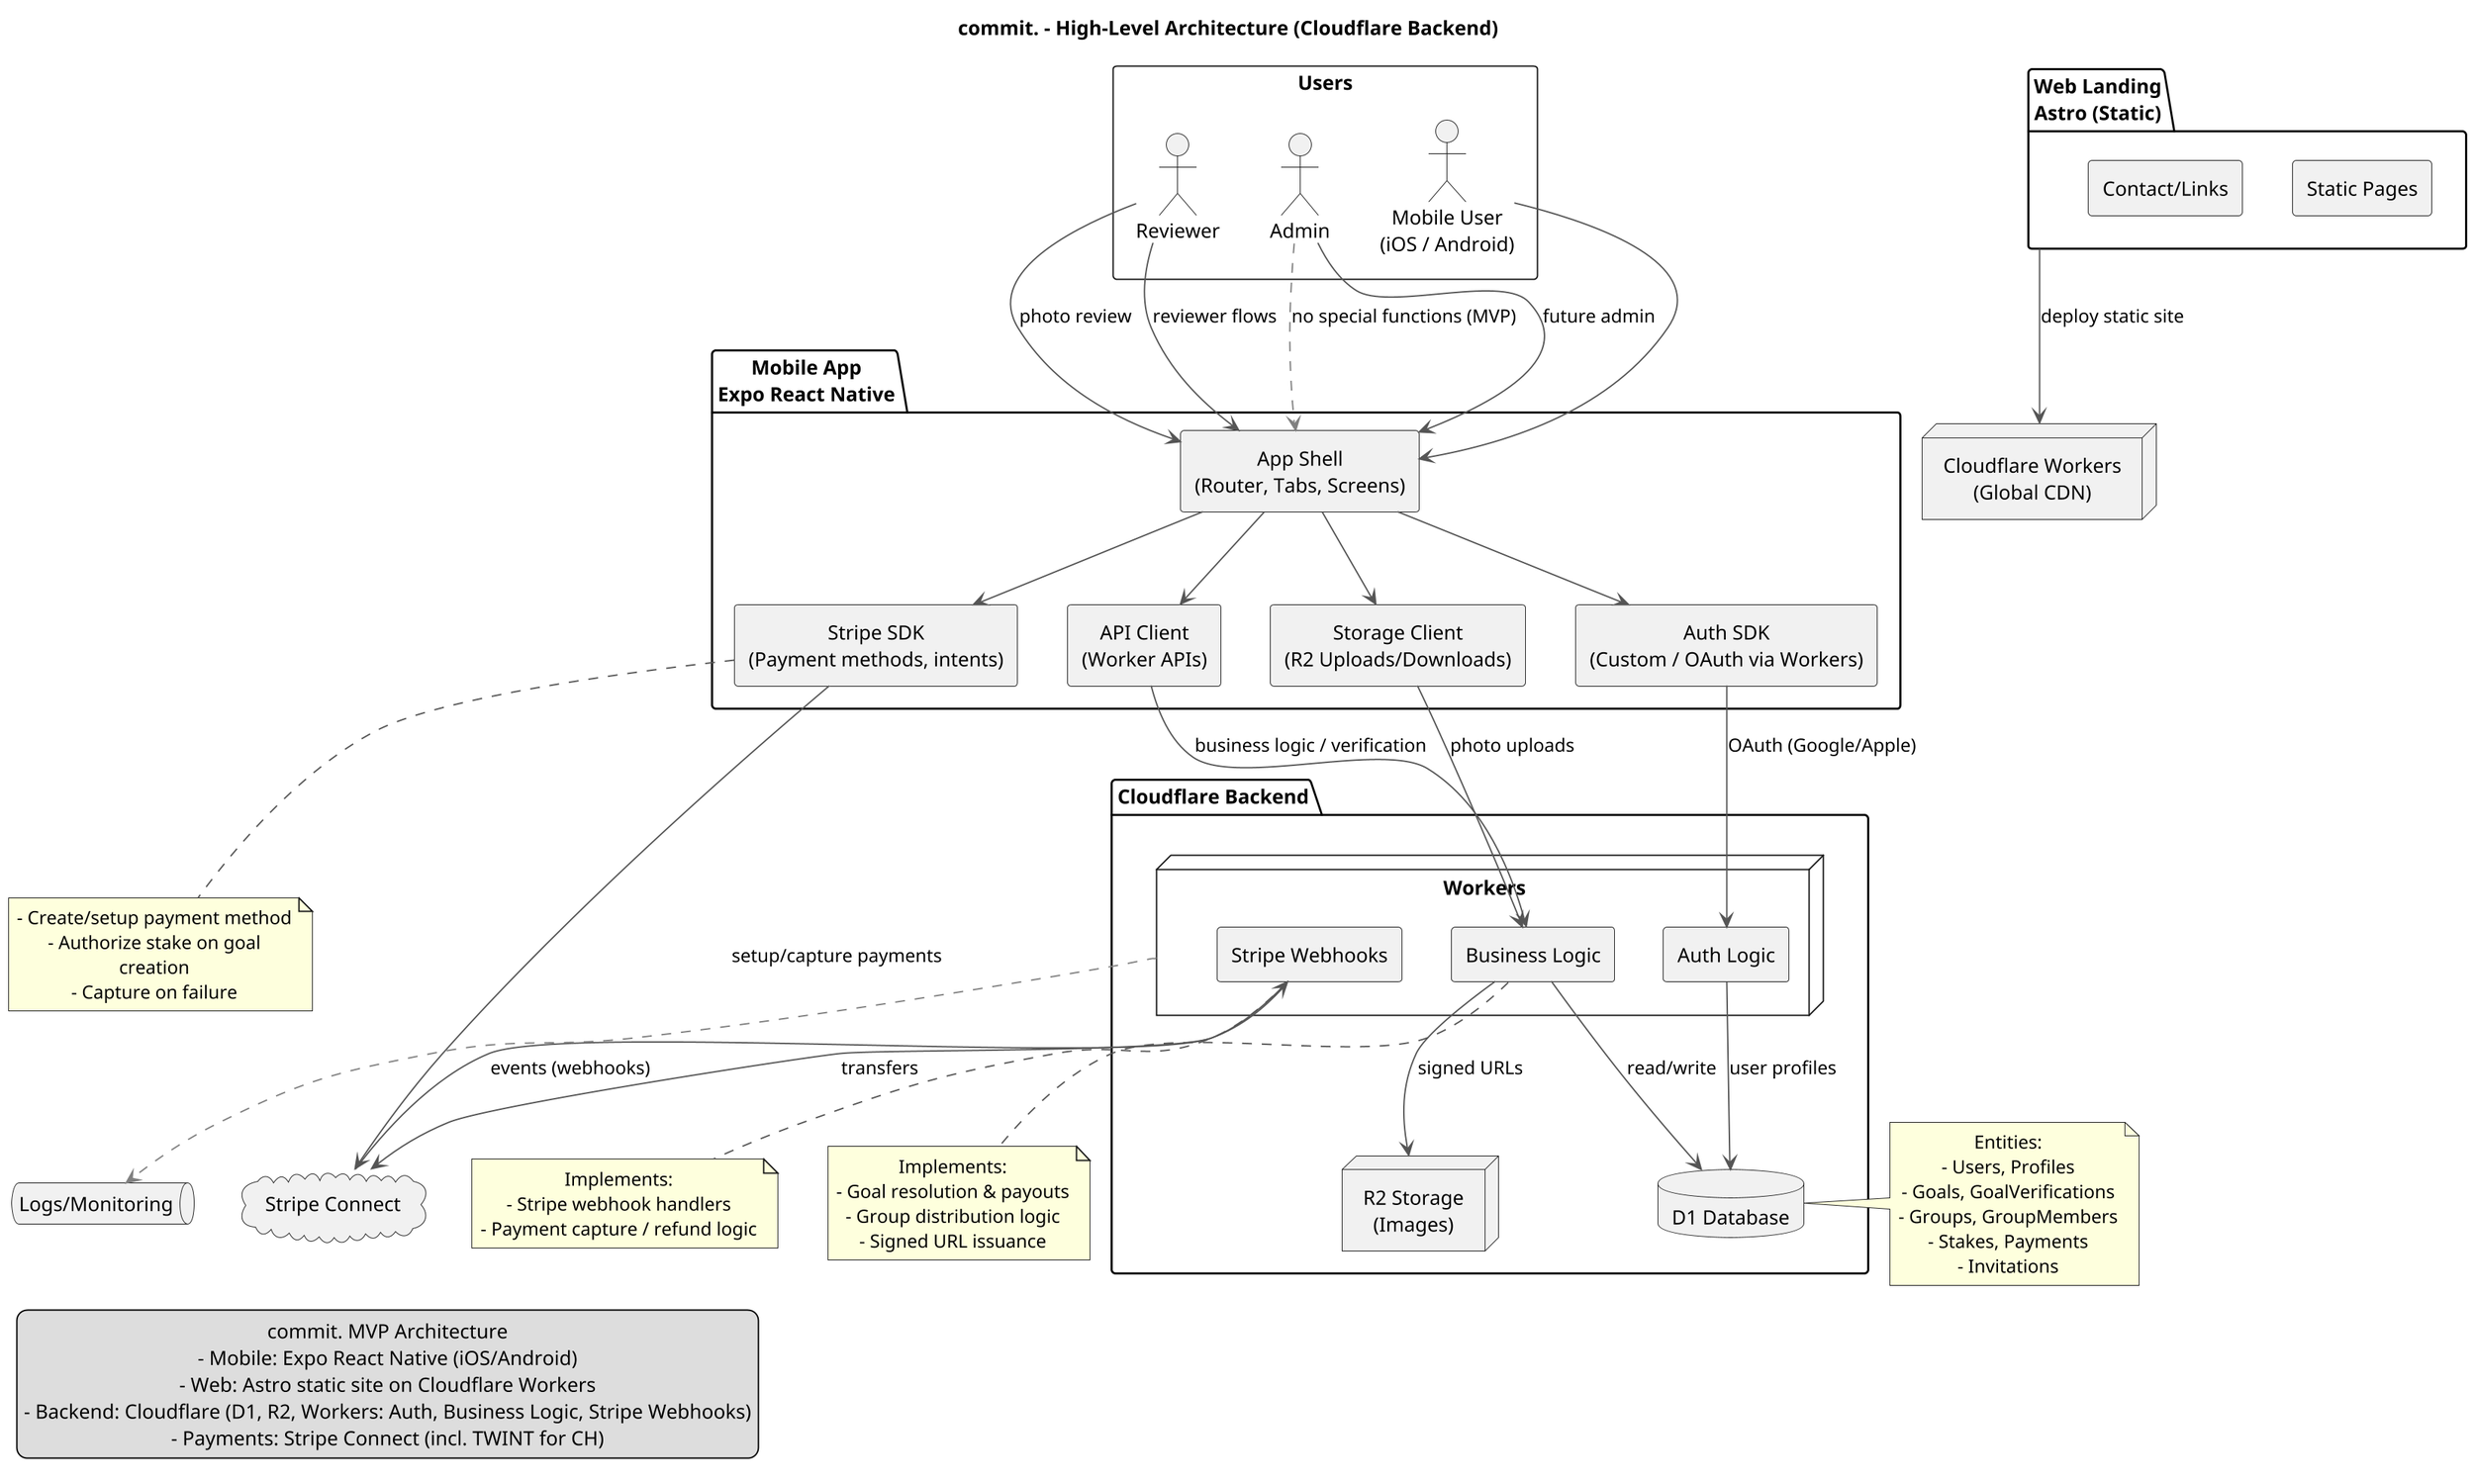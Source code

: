 @startuml architecture
title commit. - High-Level Architecture (Cloudflare Backend)

skinparam componentStyle rectangle
skinparam shadowing false
skinparam defaultTextAlignment center
skinparam wrapWidth 200
skinparam dpi 180
skinparam ArrowColor #555555
skinparam ArrowThickness 1
skinparam monochrome false

legend left
  commit. MVP Architecture
  - Mobile: Expo React Native (iOS/Android)
  - Web: Astro static site on Cloudflare Workers
  - Backend: Cloudflare (D1, R2, Workers: Auth, Business Logic, Stripe Webhooks)
  - Payments: Stripe Connect (incl. TWINT for CH)
endlegend

rectangle "Users" as Users {
  actor "Mobile User\n(iOS / Android)" as MobileUser
  actor "Reviewer" as Reviewer
  actor "Admin" as Admin
}

package "Mobile App\nExpo React Native" as Mobile {
  [App Shell\n(Router, Tabs, Screens)] as AppShell
  [Auth SDK\n(Custom / OAuth via Workers)] as MobileAuth
  [API Client\n(Worker APIs)] as MobileApi
  [Storage Client\n(R2 Uploads/Downloads)] as MobileStorage
  [Stripe SDK\n(Payment methods, intents)] as MobileStripe
}

package "Web Landing\nAstro (Static)" as Web {
  [Static Pages]
  [Contact/Links]
}

node "Cloudflare Workers\n(Global CDN)" as CF
Web -down-> CF : deploy static site

package "Cloudflare Backend" as Cloudflare {
  database "D1 Database" as DB
  node "R2 Storage\n(Images)" as Storage
  node "Workers" as Edge {
    [Auth Logic] as Auth
    [Business Logic] as BizLogic
    [Stripe Webhooks] as StripeHooks
  }
}

cloud "Stripe Connect" as Stripe

MobileUser --> AppShell
Reviewer --> AppShell : reviewer flows
Admin --> AppShell : future admin

AppShell --> MobileAuth
AppShell --> MobileApi
AppShell --> MobileStorage
AppShell --> MobileStripe

MobileAuth --> Auth : OAuth (Google/Apple)
MobileStorage --> BizLogic : photo uploads
MobileApi --> BizLogic : business logic / verification

MobileStripe -right-> Stripe : setup/capture payments
Stripe -left-> StripeHooks : events (webhooks)
StripeHooks -down-> Stripe : transfers

BizLogic --> DB : read/write
BizLogic --> Storage : signed URLs
Auth --> DB : user profiles

Reviewer --> AppShell : photo review

Admin -[#gray,dashed]-> AppShell : no special functions (MVP)

queue "Logs/Monitoring" as Observability
Edge -[#gray,dashed]-> Observability

note right of DB
  Entities:
  - Users, Profiles
  - Goals, GoalVerifications
  - Groups, GroupMembers
  - Stakes, Payments
  - Invitations
end note

note bottom of BizLogic
  Implements:
  - Goal resolution & payouts
  - Group distribution logic
  - Signed URL issuance
end note

note bottom of StripeHooks
  Implements:
  - Stripe webhook handlers
  - Payment capture / refund logic
end note

note bottom of MobileStripe
  - Create/setup payment method
  - Authorize stake on goal creation
  - Capture on failure
end note

@enduml
